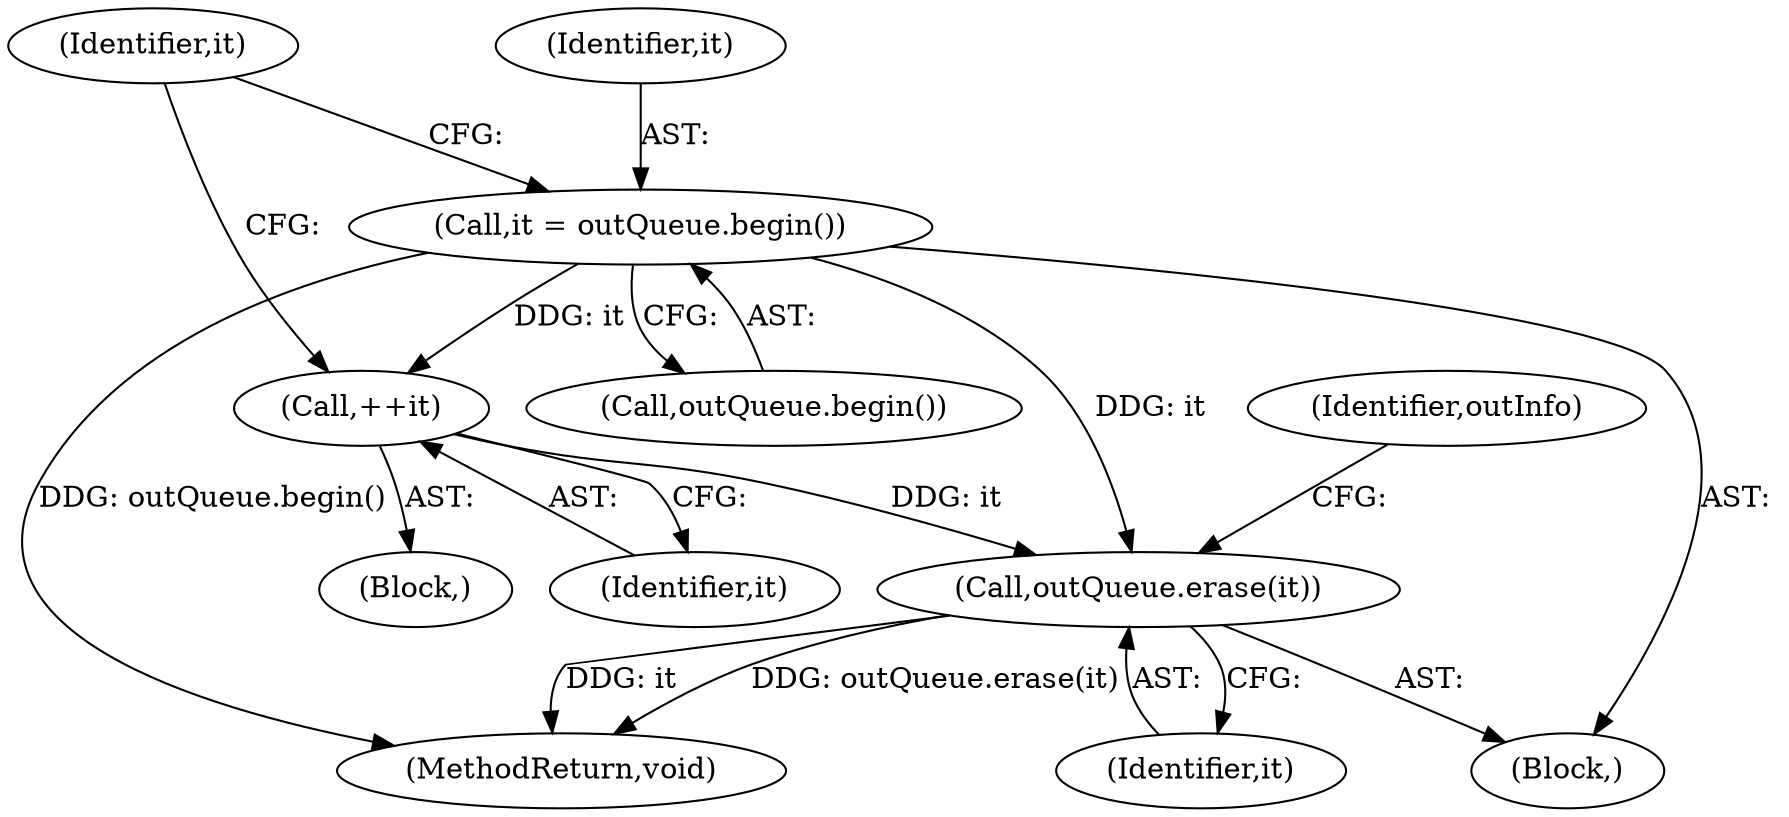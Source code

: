 digraph "0_Android_c48ef757cc50906e8726a3bebc3b60716292cdba@pointer" {
"1000227" [label="(Call,outQueue.erase(it))"];
"1000215" [label="(Call,++it)"];
"1000204" [label="(Call,it = outQueue.begin())"];
"1000211" [label="(Identifier,it)"];
"1000192" [label="(Block,)"];
"1000214" [label="(Block,)"];
"1000215" [label="(Call,++it)"];
"1000206" [label="(Call,outQueue.begin())"];
"1000216" [label="(Identifier,it)"];
"1000205" [label="(Identifier,it)"];
"1000227" [label="(Call,outQueue.erase(it))"];
"1000204" [label="(Call,it = outQueue.begin())"];
"1000717" [label="(MethodReturn,void)"];
"1000230" [label="(Identifier,outInfo)"];
"1000228" [label="(Identifier,it)"];
"1000227" -> "1000192"  [label="AST: "];
"1000227" -> "1000228"  [label="CFG: "];
"1000228" -> "1000227"  [label="AST: "];
"1000230" -> "1000227"  [label="CFG: "];
"1000227" -> "1000717"  [label="DDG: outQueue.erase(it)"];
"1000227" -> "1000717"  [label="DDG: it"];
"1000215" -> "1000227"  [label="DDG: it"];
"1000204" -> "1000227"  [label="DDG: it"];
"1000215" -> "1000214"  [label="AST: "];
"1000215" -> "1000216"  [label="CFG: "];
"1000216" -> "1000215"  [label="AST: "];
"1000211" -> "1000215"  [label="CFG: "];
"1000204" -> "1000215"  [label="DDG: it"];
"1000204" -> "1000192"  [label="AST: "];
"1000204" -> "1000206"  [label="CFG: "];
"1000205" -> "1000204"  [label="AST: "];
"1000206" -> "1000204"  [label="AST: "];
"1000211" -> "1000204"  [label="CFG: "];
"1000204" -> "1000717"  [label="DDG: outQueue.begin()"];
}
